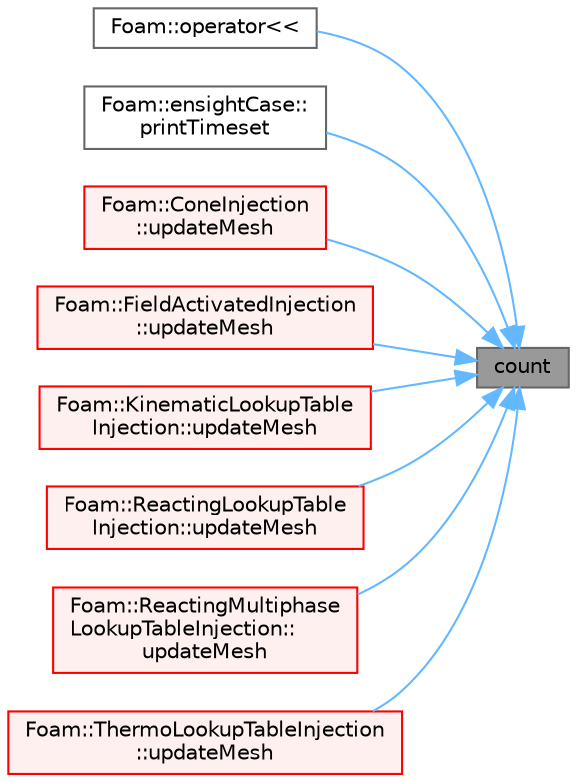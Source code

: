 digraph "count"
{
 // LATEX_PDF_SIZE
  bgcolor="transparent";
  edge [fontname=Helvetica,fontsize=10,labelfontname=Helvetica,labelfontsize=10];
  node [fontname=Helvetica,fontsize=10,shape=box,height=0.2,width=0.4];
  rankdir="RL";
  Node1 [id="Node000001",label="count",height=0.2,width=0.4,color="gray40", fillcolor="grey60", style="filled", fontcolor="black",tooltip=" "];
  Node1 -> Node2 [id="edge1_Node000001_Node000002",dir="back",color="steelblue1",style="solid",tooltip=" "];
  Node2 [id="Node000002",label="Foam::operator\<\<",height=0.2,width=0.4,color="grey40", fillcolor="white", style="filled",URL="$namespaceFoam.html#ad4b155f30c104cd6b93a9730b63f4a91",tooltip=" "];
  Node1 -> Node3 [id="edge2_Node000001_Node000003",dir="back",color="steelblue1",style="solid",tooltip=" "];
  Node3 [id="Node000003",label="Foam::ensightCase::\lprintTimeset",height=0.2,width=0.4,color="grey40", fillcolor="white", style="filled",URL="$classFoam_1_1ensightCase.html#a001a035f7419d72658e0c73414b9ef7c",tooltip=" "];
  Node1 -> Node4 [id="edge3_Node000001_Node000004",dir="back",color="steelblue1",style="solid",tooltip=" "];
  Node4 [id="Node000004",label="Foam::ConeInjection\l::updateMesh",height=0.2,width=0.4,color="red", fillcolor="#FFF0F0", style="filled",URL="$classFoam_1_1ConeInjection.html#ae5693a309a936ac1040dd48c2881677f",tooltip=" "];
  Node1 -> Node6 [id="edge4_Node000001_Node000006",dir="back",color="steelblue1",style="solid",tooltip=" "];
  Node6 [id="Node000006",label="Foam::FieldActivatedInjection\l::updateMesh",height=0.2,width=0.4,color="red", fillcolor="#FFF0F0", style="filled",URL="$classFoam_1_1FieldActivatedInjection.html#ae5693a309a936ac1040dd48c2881677f",tooltip=" "];
  Node1 -> Node8 [id="edge5_Node000001_Node000008",dir="back",color="steelblue1",style="solid",tooltip=" "];
  Node8 [id="Node000008",label="Foam::KinematicLookupTable\lInjection::updateMesh",height=0.2,width=0.4,color="red", fillcolor="#FFF0F0", style="filled",URL="$classFoam_1_1KinematicLookupTableInjection.html#ae5693a309a936ac1040dd48c2881677f",tooltip=" "];
  Node1 -> Node10 [id="edge6_Node000001_Node000010",dir="back",color="steelblue1",style="solid",tooltip=" "];
  Node10 [id="Node000010",label="Foam::ReactingLookupTable\lInjection::updateMesh",height=0.2,width=0.4,color="red", fillcolor="#FFF0F0", style="filled",URL="$classFoam_1_1ReactingLookupTableInjection.html#ae5693a309a936ac1040dd48c2881677f",tooltip=" "];
  Node1 -> Node12 [id="edge7_Node000001_Node000012",dir="back",color="steelblue1",style="solid",tooltip=" "];
  Node12 [id="Node000012",label="Foam::ReactingMultiphase\lLookupTableInjection::\lupdateMesh",height=0.2,width=0.4,color="red", fillcolor="#FFF0F0", style="filled",URL="$classFoam_1_1ReactingMultiphaseLookupTableInjection.html#ae5693a309a936ac1040dd48c2881677f",tooltip=" "];
  Node1 -> Node14 [id="edge8_Node000001_Node000014",dir="back",color="steelblue1",style="solid",tooltip=" "];
  Node14 [id="Node000014",label="Foam::ThermoLookupTableInjection\l::updateMesh",height=0.2,width=0.4,color="red", fillcolor="#FFF0F0", style="filled",URL="$classFoam_1_1ThermoLookupTableInjection.html#ae5693a309a936ac1040dd48c2881677f",tooltip=" "];
}
